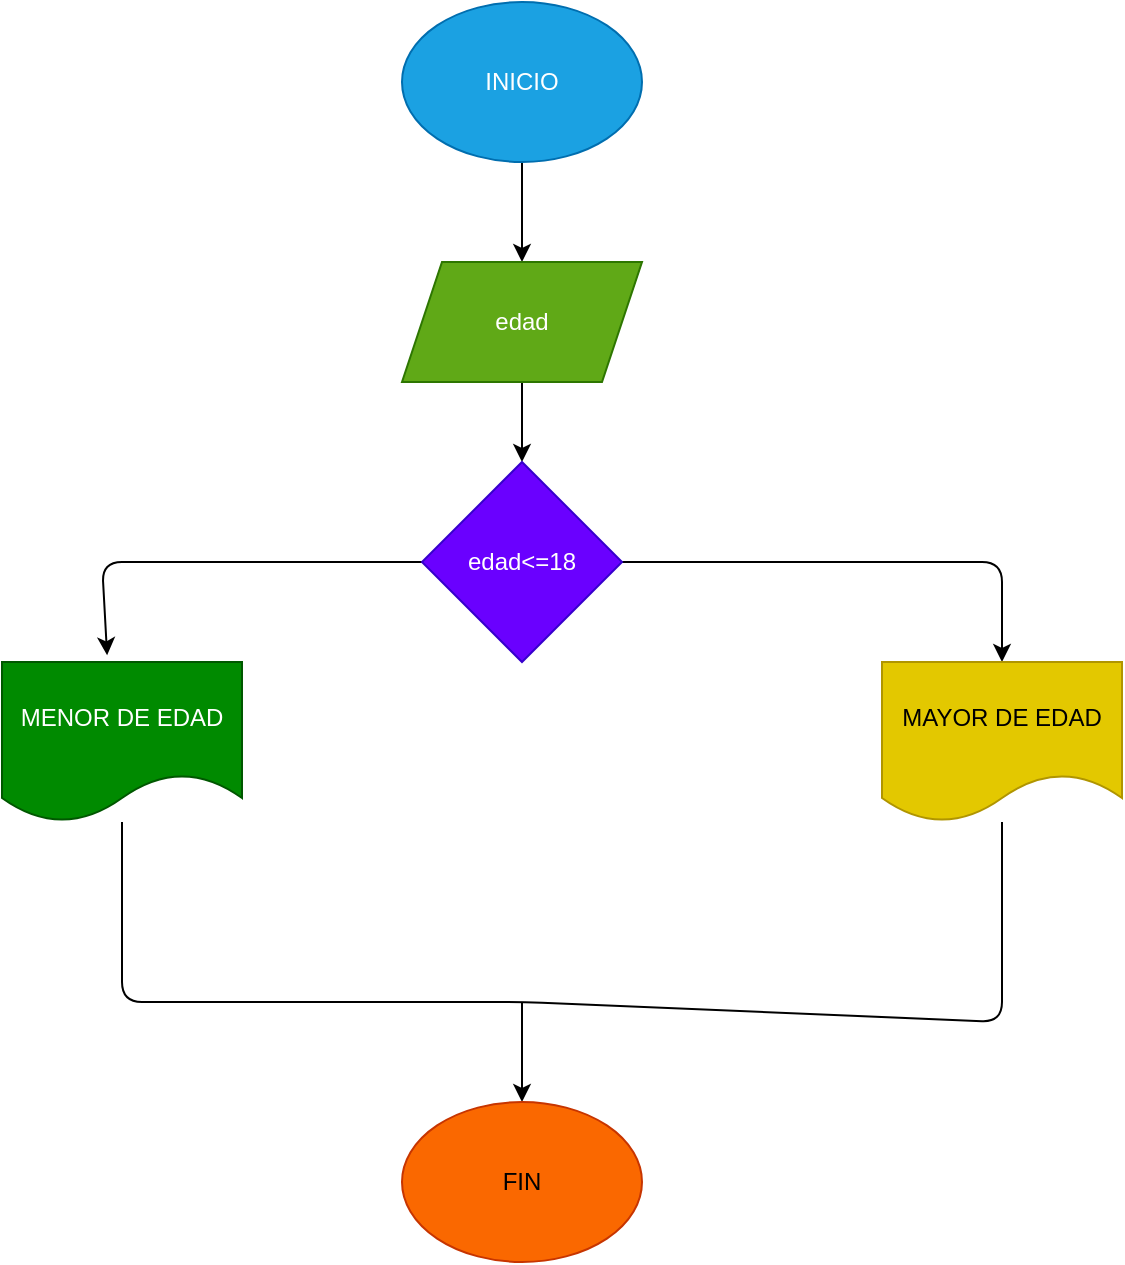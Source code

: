<mxfile>
    <diagram id="g2Pd2MTxeHkv07g0k9VM" name="Página-1">
        <mxGraphModel dx="1095" dy="609" grid="1" gridSize="10" guides="1" tooltips="1" connect="1" arrows="1" fold="1" page="1" pageScale="1" pageWidth="827" pageHeight="1169" math="0" shadow="0">
            <root>
                <mxCell id="0"/>
                <mxCell id="1" parent="0"/>
                <mxCell id="5" value="" style="edgeStyle=none;html=1;" parent="1" source="2" target="3" edge="1">
                    <mxGeometry relative="1" as="geometry"/>
                </mxCell>
                <mxCell id="2" value="INICIO" style="ellipse;whiteSpace=wrap;html=1;fillColor=#1ba1e2;fontColor=#ffffff;strokeColor=#006EAF;" parent="1" vertex="1">
                    <mxGeometry x="320" y="40" width="120" height="80" as="geometry"/>
                </mxCell>
                <mxCell id="6" value="" style="edgeStyle=none;html=1;" parent="1" source="3" target="4" edge="1">
                    <mxGeometry relative="1" as="geometry"/>
                </mxCell>
                <mxCell id="3" value="edad" style="shape=parallelogram;perimeter=parallelogramPerimeter;whiteSpace=wrap;html=1;fixedSize=1;fillColor=#60a917;fontColor=#ffffff;strokeColor=#2D7600;" parent="1" vertex="1">
                    <mxGeometry x="320" y="170" width="120" height="60" as="geometry"/>
                </mxCell>
                <mxCell id="13" style="edgeStyle=none;html=1;entryX=0.5;entryY=0;entryDx=0;entryDy=0;" parent="1" source="4" target="7" edge="1">
                    <mxGeometry relative="1" as="geometry">
                        <Array as="points">
                            <mxPoint x="620" y="320"/>
                        </Array>
                    </mxGeometry>
                </mxCell>
                <mxCell id="14" style="edgeStyle=none;html=1;entryX=0.438;entryY=-0.042;entryDx=0;entryDy=0;entryPerimeter=0;" parent="1" source="4" target="8" edge="1">
                    <mxGeometry relative="1" as="geometry">
                        <Array as="points">
                            <mxPoint x="170" y="320"/>
                        </Array>
                    </mxGeometry>
                </mxCell>
                <mxCell id="4" value="edad&amp;lt;=18" style="rhombus;whiteSpace=wrap;html=1;fillColor=#6a00ff;fontColor=#ffffff;strokeColor=#3700CC;" parent="1" vertex="1">
                    <mxGeometry x="330" y="270" width="100" height="100" as="geometry"/>
                </mxCell>
                <mxCell id="7" value="MAYOR DE EDAD" style="shape=document;whiteSpace=wrap;html=1;boundedLbl=1;fillColor=#e3c800;fontColor=#000000;strokeColor=#B09500;" parent="1" vertex="1">
                    <mxGeometry x="560" y="370" width="120" height="80" as="geometry"/>
                </mxCell>
                <mxCell id="8" value="MENOR DE EDAD" style="shape=document;whiteSpace=wrap;html=1;boundedLbl=1;fillColor=#008a00;fontColor=#ffffff;strokeColor=#005700;" parent="1" vertex="1">
                    <mxGeometry x="120" y="370" width="120" height="80" as="geometry"/>
                </mxCell>
                <mxCell id="15" value="" style="endArrow=none;html=1;" parent="1" edge="1" target="7" source="8">
                    <mxGeometry width="50" height="50" relative="1" as="geometry">
                        <mxPoint x="190" y="490" as="sourcePoint"/>
                        <mxPoint x="640" y="470" as="targetPoint"/>
                        <Array as="points">
                            <mxPoint x="180" y="540"/>
                            <mxPoint x="380" y="540"/>
                            <mxPoint x="620" y="550"/>
                        </Array>
                    </mxGeometry>
                </mxCell>
                <mxCell id="16" value="" style="endArrow=classic;html=1;" edge="1" parent="1" target="17">
                    <mxGeometry width="50" height="50" relative="1" as="geometry">
                        <mxPoint x="380" y="540" as="sourcePoint"/>
                        <mxPoint x="380" y="610" as="targetPoint"/>
                    </mxGeometry>
                </mxCell>
                <mxCell id="17" value="FIN" style="ellipse;whiteSpace=wrap;html=1;fillColor=#fa6800;fontColor=#000000;strokeColor=#C73500;" vertex="1" parent="1">
                    <mxGeometry x="320" y="590" width="120" height="80" as="geometry"/>
                </mxCell>
            </root>
        </mxGraphModel>
    </diagram>
</mxfile>
